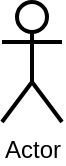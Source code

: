 <mxfile version="21.1.8" type="github">
  <diagram name="Trang-1" id="WoO5seRZ6OHRu0VSU2pG">
    <mxGraphModel dx="794" dy="507" grid="1" gridSize="10" guides="1" tooltips="1" connect="1" arrows="1" fold="1" page="1" pageScale="1" pageWidth="827" pageHeight="1169" math="0" shadow="0">
      <root>
        <mxCell id="0" />
        <mxCell id="1" parent="0" />
        <mxCell id="f-tP_Y0zkMKqCNZGtKcD-1" value="Actor" style="shape=umlActor;verticalLabelPosition=bottom;verticalAlign=top;html=1;outlineConnect=0;strokeWidth=2;perimeterSpacing=0;shadow=0;" vertex="1" parent="1">
          <mxGeometry x="90" y="500" width="30" height="60" as="geometry" />
        </mxCell>
      </root>
    </mxGraphModel>
  </diagram>
</mxfile>
